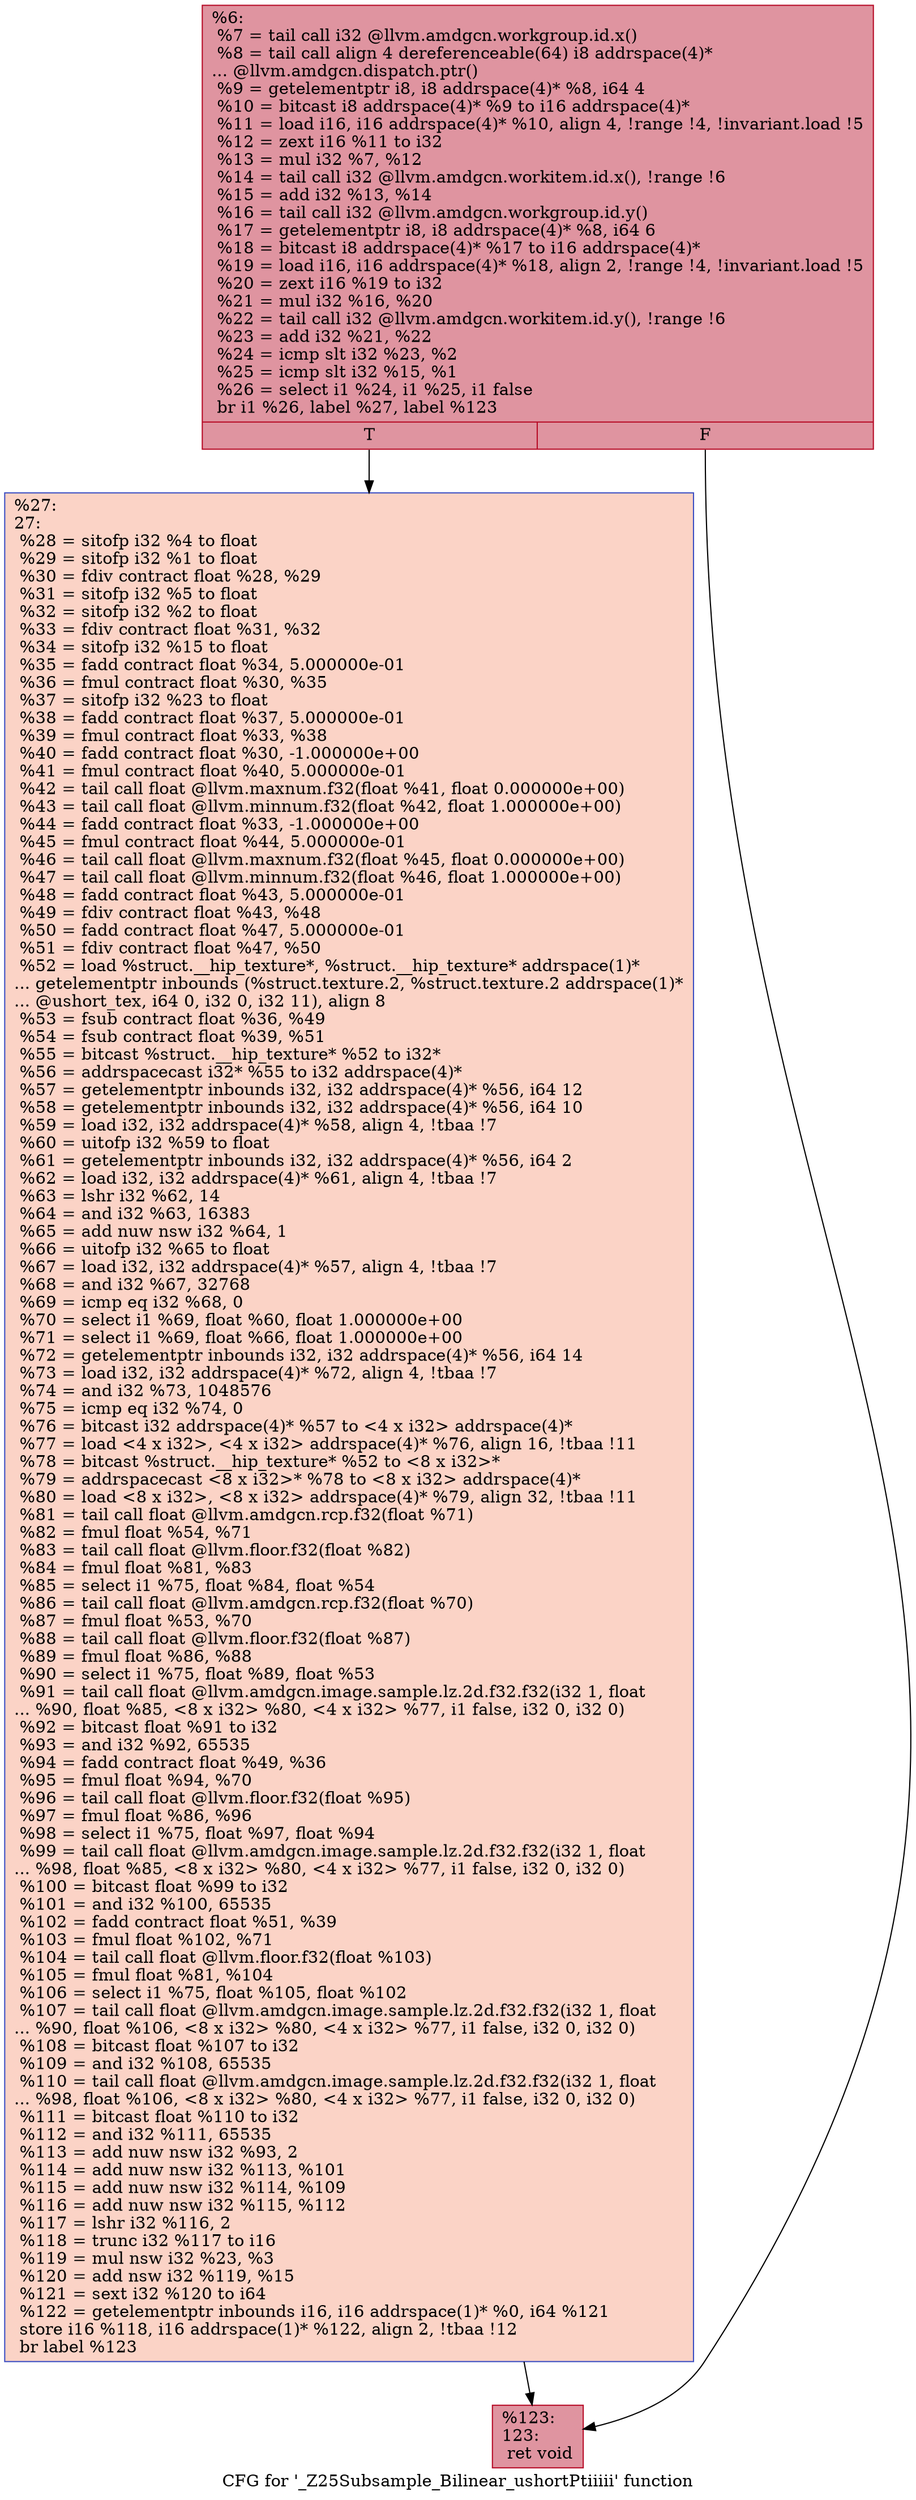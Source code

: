 digraph "CFG for '_Z25Subsample_Bilinear_ushortPtiiiii' function" {
	label="CFG for '_Z25Subsample_Bilinear_ushortPtiiiii' function";

	Node0x5693840 [shape=record,color="#b70d28ff", style=filled, fillcolor="#b70d2870",label="{%6:\l  %7 = tail call i32 @llvm.amdgcn.workgroup.id.x()\l  %8 = tail call align 4 dereferenceable(64) i8 addrspace(4)*\l... @llvm.amdgcn.dispatch.ptr()\l  %9 = getelementptr i8, i8 addrspace(4)* %8, i64 4\l  %10 = bitcast i8 addrspace(4)* %9 to i16 addrspace(4)*\l  %11 = load i16, i16 addrspace(4)* %10, align 4, !range !4, !invariant.load !5\l  %12 = zext i16 %11 to i32\l  %13 = mul i32 %7, %12\l  %14 = tail call i32 @llvm.amdgcn.workitem.id.x(), !range !6\l  %15 = add i32 %13, %14\l  %16 = tail call i32 @llvm.amdgcn.workgroup.id.y()\l  %17 = getelementptr i8, i8 addrspace(4)* %8, i64 6\l  %18 = bitcast i8 addrspace(4)* %17 to i16 addrspace(4)*\l  %19 = load i16, i16 addrspace(4)* %18, align 2, !range !4, !invariant.load !5\l  %20 = zext i16 %19 to i32\l  %21 = mul i32 %16, %20\l  %22 = tail call i32 @llvm.amdgcn.workitem.id.y(), !range !6\l  %23 = add i32 %21, %22\l  %24 = icmp slt i32 %23, %2\l  %25 = icmp slt i32 %15, %1\l  %26 = select i1 %24, i1 %25, i1 false\l  br i1 %26, label %27, label %123\l|{<s0>T|<s1>F}}"];
	Node0x5693840:s0 -> Node0x5696ca0;
	Node0x5693840:s1 -> Node0x5696d30;
	Node0x5696ca0 [shape=record,color="#3d50c3ff", style=filled, fillcolor="#f59c7d70",label="{%27:\l27:                                               \l  %28 = sitofp i32 %4 to float\l  %29 = sitofp i32 %1 to float\l  %30 = fdiv contract float %28, %29\l  %31 = sitofp i32 %5 to float\l  %32 = sitofp i32 %2 to float\l  %33 = fdiv contract float %31, %32\l  %34 = sitofp i32 %15 to float\l  %35 = fadd contract float %34, 5.000000e-01\l  %36 = fmul contract float %30, %35\l  %37 = sitofp i32 %23 to float\l  %38 = fadd contract float %37, 5.000000e-01\l  %39 = fmul contract float %33, %38\l  %40 = fadd contract float %30, -1.000000e+00\l  %41 = fmul contract float %40, 5.000000e-01\l  %42 = tail call float @llvm.maxnum.f32(float %41, float 0.000000e+00)\l  %43 = tail call float @llvm.minnum.f32(float %42, float 1.000000e+00)\l  %44 = fadd contract float %33, -1.000000e+00\l  %45 = fmul contract float %44, 5.000000e-01\l  %46 = tail call float @llvm.maxnum.f32(float %45, float 0.000000e+00)\l  %47 = tail call float @llvm.minnum.f32(float %46, float 1.000000e+00)\l  %48 = fadd contract float %43, 5.000000e-01\l  %49 = fdiv contract float %43, %48\l  %50 = fadd contract float %47, 5.000000e-01\l  %51 = fdiv contract float %47, %50\l  %52 = load %struct.__hip_texture*, %struct.__hip_texture* addrspace(1)*\l... getelementptr inbounds (%struct.texture.2, %struct.texture.2 addrspace(1)*\l... @ushort_tex, i64 0, i32 0, i32 11), align 8\l  %53 = fsub contract float %36, %49\l  %54 = fsub contract float %39, %51\l  %55 = bitcast %struct.__hip_texture* %52 to i32*\l  %56 = addrspacecast i32* %55 to i32 addrspace(4)*\l  %57 = getelementptr inbounds i32, i32 addrspace(4)* %56, i64 12\l  %58 = getelementptr inbounds i32, i32 addrspace(4)* %56, i64 10\l  %59 = load i32, i32 addrspace(4)* %58, align 4, !tbaa !7\l  %60 = uitofp i32 %59 to float\l  %61 = getelementptr inbounds i32, i32 addrspace(4)* %56, i64 2\l  %62 = load i32, i32 addrspace(4)* %61, align 4, !tbaa !7\l  %63 = lshr i32 %62, 14\l  %64 = and i32 %63, 16383\l  %65 = add nuw nsw i32 %64, 1\l  %66 = uitofp i32 %65 to float\l  %67 = load i32, i32 addrspace(4)* %57, align 4, !tbaa !7\l  %68 = and i32 %67, 32768\l  %69 = icmp eq i32 %68, 0\l  %70 = select i1 %69, float %60, float 1.000000e+00\l  %71 = select i1 %69, float %66, float 1.000000e+00\l  %72 = getelementptr inbounds i32, i32 addrspace(4)* %56, i64 14\l  %73 = load i32, i32 addrspace(4)* %72, align 4, !tbaa !7\l  %74 = and i32 %73, 1048576\l  %75 = icmp eq i32 %74, 0\l  %76 = bitcast i32 addrspace(4)* %57 to \<4 x i32\> addrspace(4)*\l  %77 = load \<4 x i32\>, \<4 x i32\> addrspace(4)* %76, align 16, !tbaa !11\l  %78 = bitcast %struct.__hip_texture* %52 to \<8 x i32\>*\l  %79 = addrspacecast \<8 x i32\>* %78 to \<8 x i32\> addrspace(4)*\l  %80 = load \<8 x i32\>, \<8 x i32\> addrspace(4)* %79, align 32, !tbaa !11\l  %81 = tail call float @llvm.amdgcn.rcp.f32(float %71)\l  %82 = fmul float %54, %71\l  %83 = tail call float @llvm.floor.f32(float %82)\l  %84 = fmul float %81, %83\l  %85 = select i1 %75, float %84, float %54\l  %86 = tail call float @llvm.amdgcn.rcp.f32(float %70)\l  %87 = fmul float %53, %70\l  %88 = tail call float @llvm.floor.f32(float %87)\l  %89 = fmul float %86, %88\l  %90 = select i1 %75, float %89, float %53\l  %91 = tail call float @llvm.amdgcn.image.sample.lz.2d.f32.f32(i32 1, float\l... %90, float %85, \<8 x i32\> %80, \<4 x i32\> %77, i1 false, i32 0, i32 0)\l  %92 = bitcast float %91 to i32\l  %93 = and i32 %92, 65535\l  %94 = fadd contract float %49, %36\l  %95 = fmul float %94, %70\l  %96 = tail call float @llvm.floor.f32(float %95)\l  %97 = fmul float %86, %96\l  %98 = select i1 %75, float %97, float %94\l  %99 = tail call float @llvm.amdgcn.image.sample.lz.2d.f32.f32(i32 1, float\l... %98, float %85, \<8 x i32\> %80, \<4 x i32\> %77, i1 false, i32 0, i32 0)\l  %100 = bitcast float %99 to i32\l  %101 = and i32 %100, 65535\l  %102 = fadd contract float %51, %39\l  %103 = fmul float %102, %71\l  %104 = tail call float @llvm.floor.f32(float %103)\l  %105 = fmul float %81, %104\l  %106 = select i1 %75, float %105, float %102\l  %107 = tail call float @llvm.amdgcn.image.sample.lz.2d.f32.f32(i32 1, float\l... %90, float %106, \<8 x i32\> %80, \<4 x i32\> %77, i1 false, i32 0, i32 0)\l  %108 = bitcast float %107 to i32\l  %109 = and i32 %108, 65535\l  %110 = tail call float @llvm.amdgcn.image.sample.lz.2d.f32.f32(i32 1, float\l... %98, float %106, \<8 x i32\> %80, \<4 x i32\> %77, i1 false, i32 0, i32 0)\l  %111 = bitcast float %110 to i32\l  %112 = and i32 %111, 65535\l  %113 = add nuw nsw i32 %93, 2\l  %114 = add nuw nsw i32 %113, %101\l  %115 = add nuw nsw i32 %114, %109\l  %116 = add nuw nsw i32 %115, %112\l  %117 = lshr i32 %116, 2\l  %118 = trunc i32 %117 to i16\l  %119 = mul nsw i32 %23, %3\l  %120 = add nsw i32 %119, %15\l  %121 = sext i32 %120 to i64\l  %122 = getelementptr inbounds i16, i16 addrspace(1)* %0, i64 %121\l  store i16 %118, i16 addrspace(1)* %122, align 2, !tbaa !12\l  br label %123\l}"];
	Node0x5696ca0 -> Node0x5696d30;
	Node0x5696d30 [shape=record,color="#b70d28ff", style=filled, fillcolor="#b70d2870",label="{%123:\l123:                                              \l  ret void\l}"];
}
